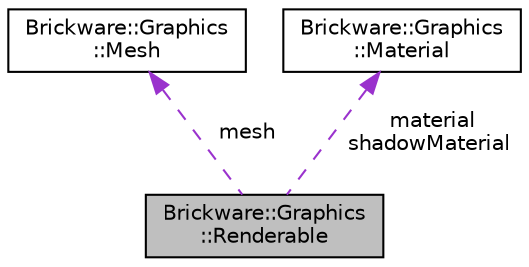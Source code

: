 digraph "Brickware::Graphics::Renderable"
{
  edge [fontname="Helvetica",fontsize="10",labelfontname="Helvetica",labelfontsize="10"];
  node [fontname="Helvetica",fontsize="10",shape=record];
  Node1 [label="Brickware::Graphics\l::Renderable",height=0.2,width=0.4,color="black", fillcolor="grey75", style="filled", fontcolor="black"];
  Node2 -> Node1 [dir="back",color="darkorchid3",fontsize="10",style="dashed",label=" mesh" ,fontname="Helvetica"];
  Node2 [label="Brickware::Graphics\l::Mesh",height=0.2,width=0.4,color="black", fillcolor="white", style="filled",URL="$classBrickware_1_1Graphics_1_1Mesh.html"];
  Node3 -> Node1 [dir="back",color="darkorchid3",fontsize="10",style="dashed",label=" material\nshadowMaterial" ,fontname="Helvetica"];
  Node3 [label="Brickware::Graphics\l::Material",height=0.2,width=0.4,color="black", fillcolor="white", style="filled",URL="$classBrickware_1_1Graphics_1_1Material.html"];
}
